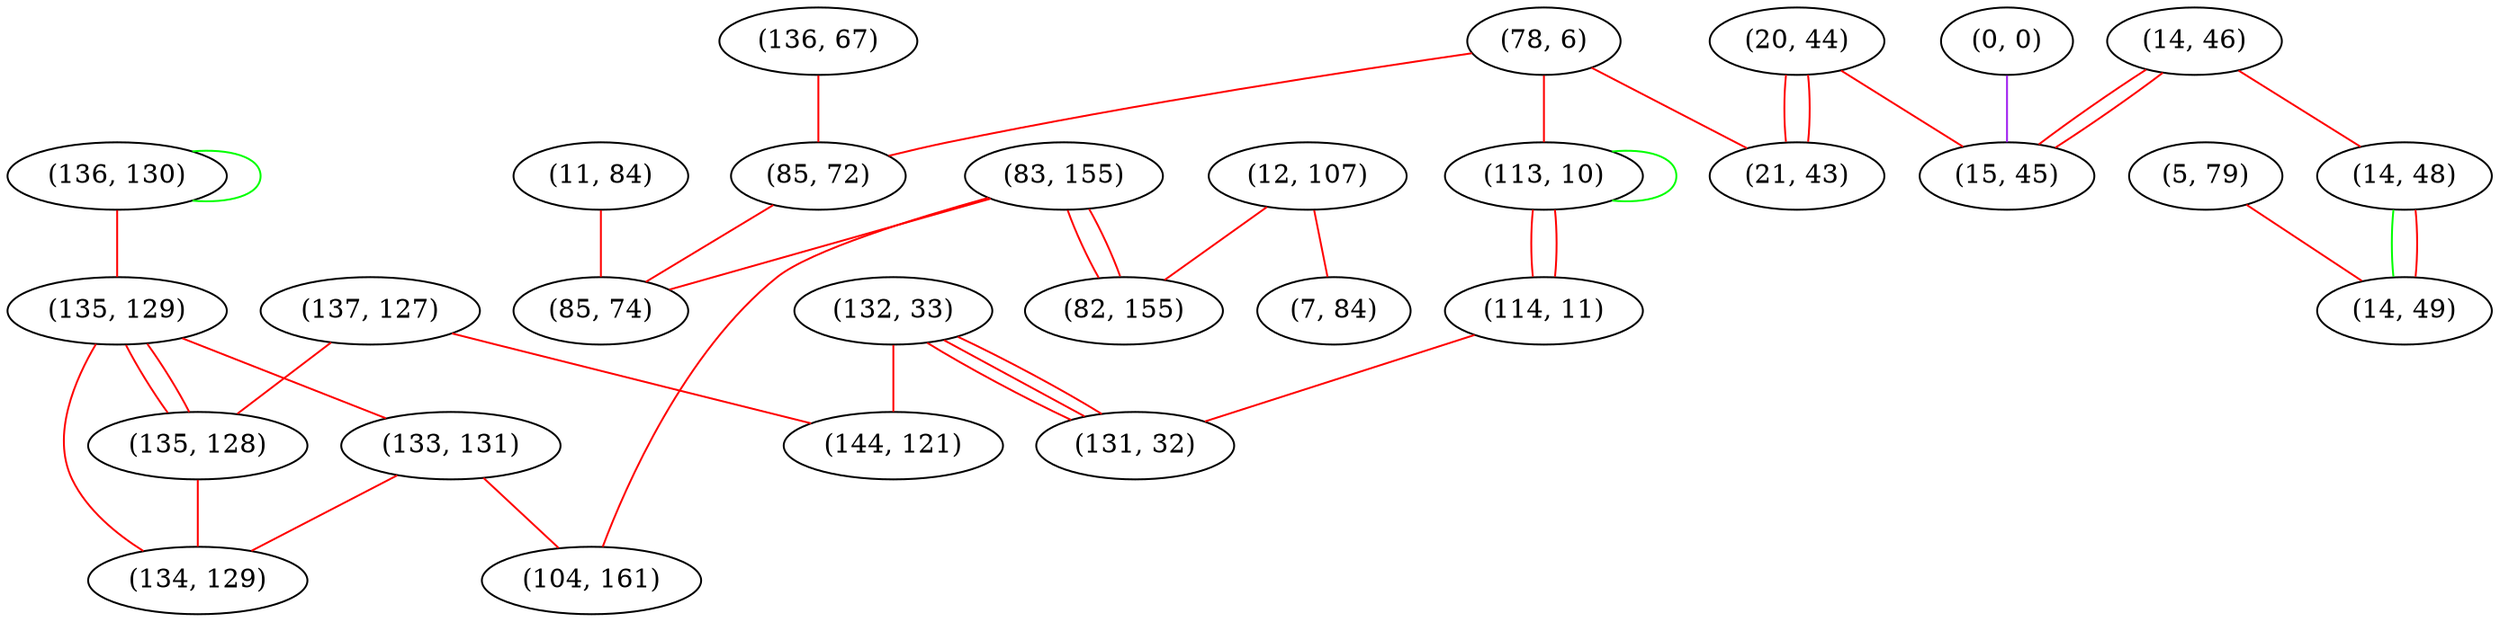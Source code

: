 graph "" {
"(78, 6)";
"(5, 79)";
"(14, 46)";
"(132, 33)";
"(136, 130)";
"(136, 67)";
"(113, 10)";
"(83, 155)";
"(85, 72)";
"(11, 84)";
"(12, 107)";
"(137, 127)";
"(0, 0)";
"(20, 44)";
"(14, 48)";
"(135, 129)";
"(144, 121)";
"(114, 11)";
"(133, 131)";
"(7, 84)";
"(14, 49)";
"(15, 45)";
"(135, 128)";
"(131, 32)";
"(134, 129)";
"(82, 155)";
"(104, 161)";
"(85, 74)";
"(21, 43)";
"(78, 6)" -- "(113, 10)"  [color=red, key=0, weight=1];
"(78, 6)" -- "(85, 72)"  [color=red, key=0, weight=1];
"(78, 6)" -- "(21, 43)"  [color=red, key=0, weight=1];
"(5, 79)" -- "(14, 49)"  [color=red, key=0, weight=1];
"(14, 46)" -- "(15, 45)"  [color=red, key=0, weight=1];
"(14, 46)" -- "(15, 45)"  [color=red, key=1, weight=1];
"(14, 46)" -- "(14, 48)"  [color=red, key=0, weight=1];
"(132, 33)" -- "(131, 32)"  [color=red, key=0, weight=1];
"(132, 33)" -- "(131, 32)"  [color=red, key=1, weight=1];
"(132, 33)" -- "(131, 32)"  [color=red, key=2, weight=1];
"(132, 33)" -- "(144, 121)"  [color=red, key=0, weight=1];
"(136, 130)" -- "(136, 130)"  [color=green, key=0, weight=2];
"(136, 130)" -- "(135, 129)"  [color=red, key=0, weight=1];
"(136, 67)" -- "(85, 72)"  [color=red, key=0, weight=1];
"(113, 10)" -- "(113, 10)"  [color=green, key=0, weight=2];
"(113, 10)" -- "(114, 11)"  [color=red, key=0, weight=1];
"(113, 10)" -- "(114, 11)"  [color=red, key=1, weight=1];
"(83, 155)" -- "(104, 161)"  [color=red, key=0, weight=1];
"(83, 155)" -- "(82, 155)"  [color=red, key=0, weight=1];
"(83, 155)" -- "(82, 155)"  [color=red, key=1, weight=1];
"(83, 155)" -- "(85, 74)"  [color=red, key=0, weight=1];
"(85, 72)" -- "(85, 74)"  [color=red, key=0, weight=1];
"(11, 84)" -- "(85, 74)"  [color=red, key=0, weight=1];
"(12, 107)" -- "(7, 84)"  [color=red, key=0, weight=1];
"(12, 107)" -- "(82, 155)"  [color=red, key=0, weight=1];
"(137, 127)" -- "(144, 121)"  [color=red, key=0, weight=1];
"(137, 127)" -- "(135, 128)"  [color=red, key=0, weight=1];
"(0, 0)" -- "(15, 45)"  [color=purple, key=0, weight=4];
"(20, 44)" -- "(15, 45)"  [color=red, key=0, weight=1];
"(20, 44)" -- "(21, 43)"  [color=red, key=0, weight=1];
"(20, 44)" -- "(21, 43)"  [color=red, key=1, weight=1];
"(14, 48)" -- "(14, 49)"  [color=green, key=0, weight=2];
"(14, 48)" -- "(14, 49)"  [color=red, key=1, weight=1];
"(135, 129)" -- "(134, 129)"  [color=red, key=0, weight=1];
"(135, 129)" -- "(135, 128)"  [color=red, key=0, weight=1];
"(135, 129)" -- "(135, 128)"  [color=red, key=1, weight=1];
"(135, 129)" -- "(133, 131)"  [color=red, key=0, weight=1];
"(114, 11)" -- "(131, 32)"  [color=red, key=0, weight=1];
"(133, 131)" -- "(104, 161)"  [color=red, key=0, weight=1];
"(133, 131)" -- "(134, 129)"  [color=red, key=0, weight=1];
"(135, 128)" -- "(134, 129)"  [color=red, key=0, weight=1];
}
